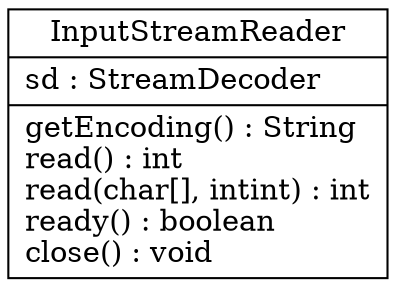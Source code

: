 digraph G {

fontname = "Bitstream Vera Sans"
fontsize = 8
rankdir=BT

node [shape = "record" color = "#000000"]
ClassTInputStreamReader [label = "{InputStreamReader|sd : StreamDecoder\l|getEncoding() : String\lread() : int\lread(char[], intint) : int\lready() : boolean\lclose() : void\l}"]
}
